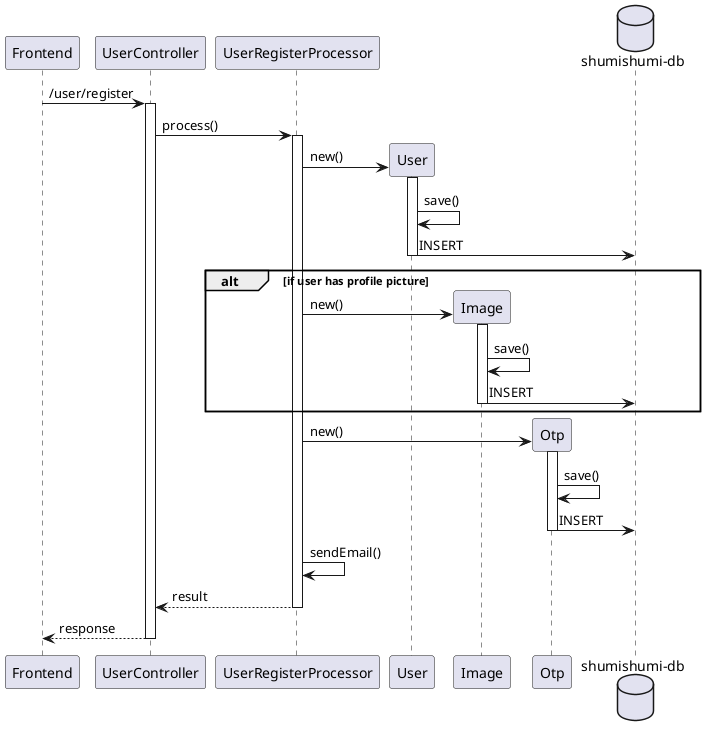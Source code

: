 @startuml register
participant "Frontend" as fe

participant "UserController" as uc
participant "UserRegisterProcessor" as proc

participant "User" as um
participant "Image" as im

participant "Otp" as om

database "shumishumi-db" as db

fe -> uc++ : /user/register

uc -> proc++ : process()
create um
proc -> um++ : new()
um -> um : save()
um -> db : INSERT
deactivate um

alt if user has profile picture
    create im
    proc -> im++ : new()
    im -> im : save()
    im -> db : INSERT
    deactivate im
end


create om
proc -> om++ : new()
om -> om : save()
om -> db : INSERT
deactivate om

proc -> proc : sendEmail()

return result
return response


@enduml
